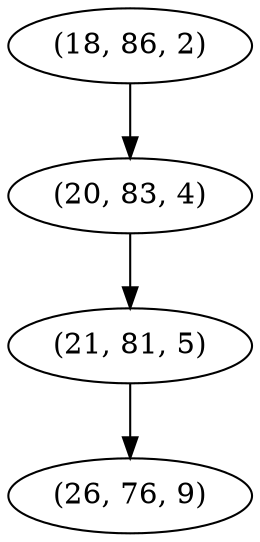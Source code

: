 digraph tree {
    "(18, 86, 2)";
    "(20, 83, 4)";
    "(21, 81, 5)";
    "(26, 76, 9)";
    "(18, 86, 2)" -> "(20, 83, 4)";
    "(20, 83, 4)" -> "(21, 81, 5)";
    "(21, 81, 5)" -> "(26, 76, 9)";
}
